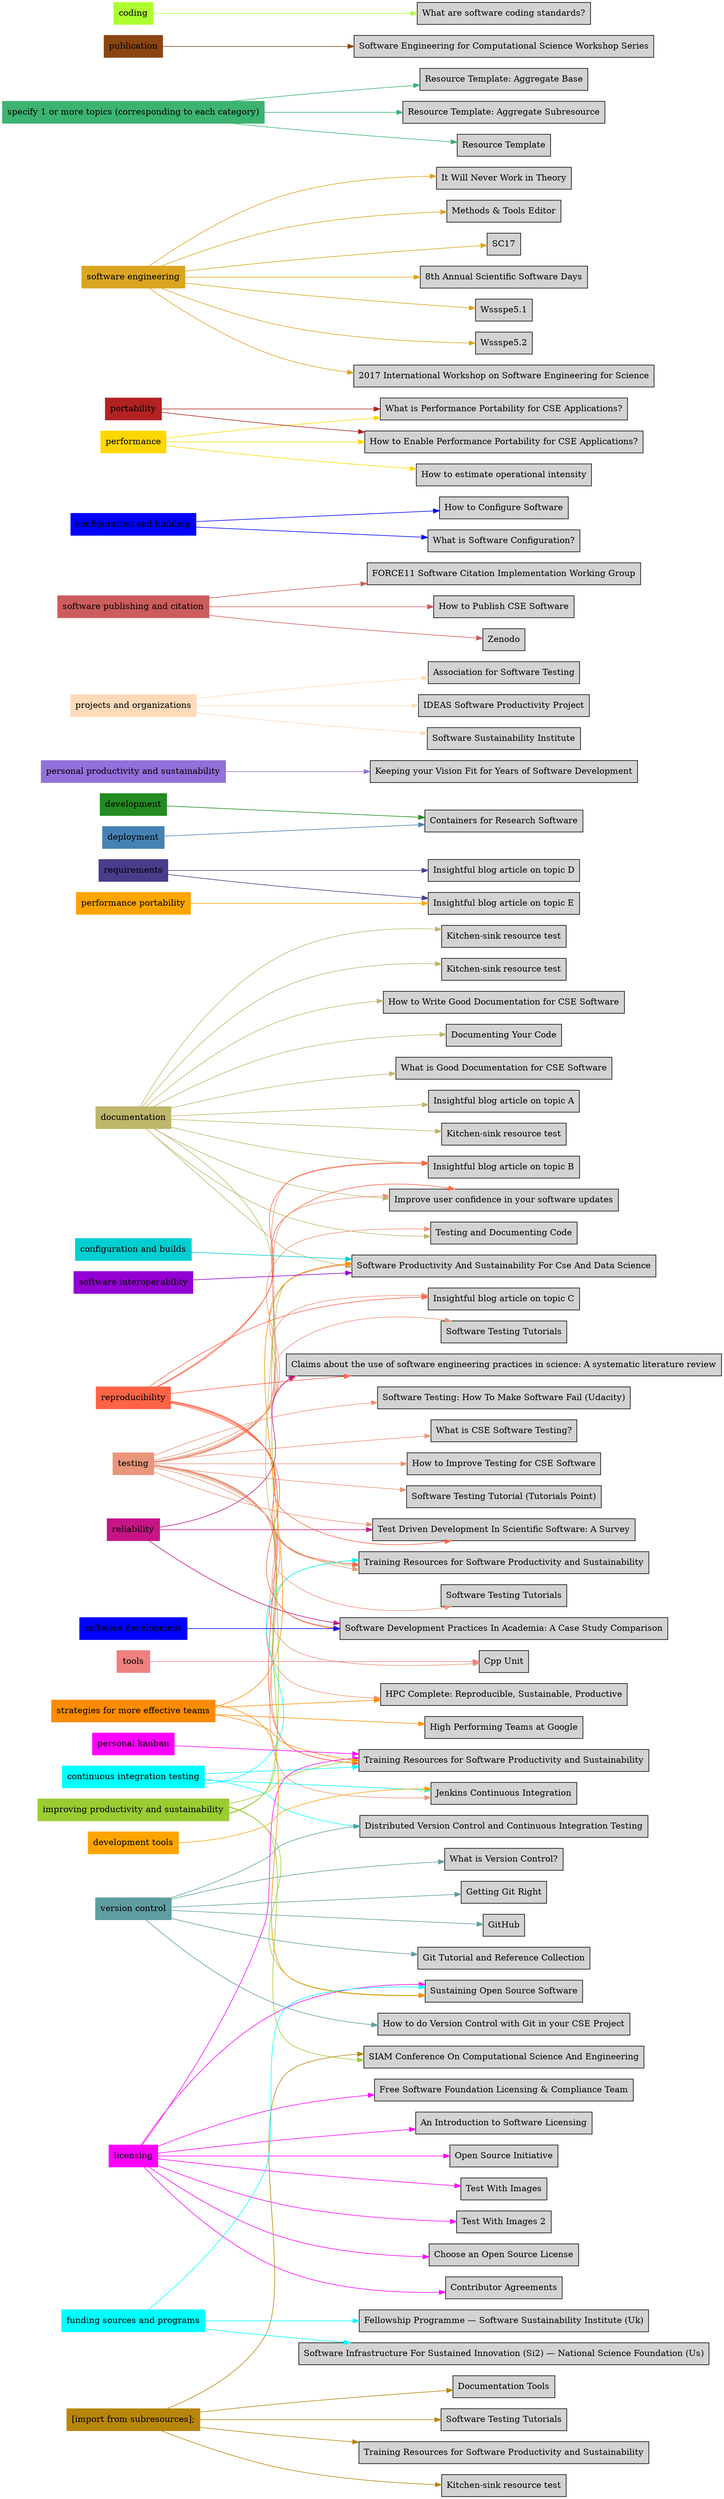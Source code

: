 digraph bettersoftware {
            rankdir = LR;
            ratio = fill;
            node [style=filled];
            node [shape = box];
"documentation" [colorscheme="svg" color="darkkhaki"];
"documentation" ->  "BlogArticleSkeletonA.md" [colorscheme="svg" color="darkkhaki"];
"BlogArticleSkeletonA.md" [label="Insightful blog article on topic A" URL="http://bss.parallactic.com/resources/insightful-blog-article-on-topic-a"];
"testing" [colorscheme="svg" color="darksalmon"];
"testing" ->  "BlogArticleSkeletonB.md" [colorscheme="svg" color="darksalmon"];
"BlogArticleSkeletonB.md" [label="Insightful blog article on topic B" URL="http://bss.parallactic.com/resources/insightful-blog-article-on-topic-b"];
"reproducibility" [colorscheme="svg" color="tomato"];
"reproducibility" ->  "BlogArticleSkeletonB.md" [colorscheme="svg" color="tomato"];
"BlogArticleSkeletonB.md" [label="Insightful blog article on topic B" URL="http://bss.parallactic.com/resources/insightful-blog-article-on-topic-b"];
"documentation" ->  "BlogArticleSkeletonB.md" [colorscheme="svg" color="darkkhaki"];
"BlogArticleSkeletonB.md" [label="Insightful blog article on topic B" URL="http://bss.parallactic.com/resources/insightful-blog-article-on-topic-b"];
"testing" ->  "BlogArticleSkeletonC.md" [colorscheme="svg" color="darksalmon"];
"BlogArticleSkeletonC.md" [label="Insightful blog article on topic C" URL="http://bss.parallactic.com/resources/insightful-blog-article-on-topic-c"];
"reproducibility" ->  "BlogArticleSkeletonC.md" [colorscheme="svg" color="tomato"];
"BlogArticleSkeletonC.md" [label="Insightful blog article on topic C" URL="http://bss.parallactic.com/resources/insightful-blog-article-on-topic-c"];
"requirements" [colorscheme="svg" color="darkslateblue"];
"requirements" ->  "BlogArticleSkeletonD.md" [colorscheme="svg" color="darkslateblue"];
"BlogArticleSkeletonD.md" [label="Insightful blog article on topic D" URL="http://bss.parallactic.com/resources/insightful-blog-article-on-topic-d"];
"requirements" ->  "BlogArticleSkeletonE.md" [colorscheme="svg" color="darkslateblue"];
"BlogArticleSkeletonE.md" [label="Insightful blog article on topic E" URL="http://bss.parallactic.com/resources/insightful-blog-article-on-topic-e"];
"performance portability" [colorscheme="svg" color="orange"];
"performance portability" ->  "BlogArticleSkeletonE.md" [colorscheme="svg" color="orange"];
"BlogArticleSkeletonE.md" [label="Insightful blog article on topic E" URL="http://bss.parallactic.com/resources/insightful-blog-article-on-topic-e"];
"testing" ->  "ImproveUserConfidenceInSwUpdates.md" [colorscheme="svg" color="darksalmon"];
"ImproveUserConfidenceInSwUpdates.md" [label="Improve user confidence in your software updates" URL="http://bss.parallactic.com/resources/improve-user-confidence-in-your-software-updates"];
"reproducibility" ->  "ImproveUserConfidenceInSwUpdates.md" [colorscheme="svg" color="tomato"];
"ImproveUserConfidenceInSwUpdates.md" [label="Improve user confidence in your software updates" URL="http://bss.parallactic.com/resources/improve-user-confidence-in-your-software-updates"];
"documentation" ->  "ImproveUserConfidenceInSwUpdates.md" [colorscheme="svg" color="darkkhaki"];
"ImproveUserConfidenceInSwUpdates.md" [label="Improve user confidence in your software updates" URL="http://bss.parallactic.com/resources/improve-user-confidence-in-your-software-updates"];
"development" [colorscheme="svg" color="forestgreen"];
"development" ->  "ContainersForResearchSw.md" [colorscheme="svg" color="forestgreen"];
"ContainersForResearchSw.md" [label="Containers for Research Software" URL="http://bss.parallactic.com/resources/containers-for-research-software"];
"deployment" [colorscheme="svg" color="steelblue"];
"deployment" ->  "ContainersForResearchSw.md" [colorscheme="svg" color="steelblue"];
"ContainersForResearchSw.md" [label="Containers for Research Software" URL="http://bss.parallactic.com/resources/containers-for-research-software"];
"personal productivity and sustainability" [colorscheme="svg" color="mediumpurple"];
"personal productivity and sustainability" ->  "VisionFitnessForSoftwareProductivity.md" [colorscheme="svg" color="mediumpurple"];
"VisionFitnessForSoftwareProductivity.md" [label="Keeping your Vision Fit for Years of Software Development" URL="http://bss.parallactic.com/resources/keeping-your-vision-fit-for-years-of-software-development"];
"projects and organizations" [colorscheme="svg" color="peachpuff"];
"projects and organizations" ->  "AssociationForSoftwareTesting.md" [colorscheme="svg" color="peachpuff"];
"AssociationForSoftwareTesting.md" [label="Association for Software Testing" URL="http://bss.parallactic.com/resources/association-for-software-testing"];
"improving productivity and sustainability" [colorscheme="svg" color="yellowgreen"];
"improving productivity and sustainability" ->  "BestPracticesForHPCSwDevelopersWebinarSeries.md" [colorscheme="svg" color="yellowgreen"];
"BestPracticesForHPCSwDevelopersWebinarSeries.md" [label="Training Resources for Software Productivity and Sustainability" URL="http://bss.parallactic.com/resources/training-resources-for-software-productivity-and-sustainability"];
"reproducibility" ->  "BestPracticesForHPCSwDevelopersWebinarSeries.md" [colorscheme="svg" color="tomato"];
"BestPracticesForHPCSwDevelopersWebinarSeries.md" [label="Training Resources for Software Productivity and Sustainability" URL="http://bss.parallactic.com/resources/training-resources-for-software-productivity-and-sustainability"];
"testing" ->  "BestPracticesForHPCSwDevelopersWebinarSeries.md" [colorscheme="svg" color="darksalmon"];
"BestPracticesForHPCSwDevelopersWebinarSeries.md" [label="Training Resources for Software Productivity and Sustainability" URL="http://bss.parallactic.com/resources/training-resources-for-software-productivity-and-sustainability"];
"continuous integration testing" [colorscheme="svg" color="aqua"];
"continuous integration testing" ->  "BestPracticesForHPCSwDevelopersWebinarSeries.md" [colorscheme="svg" color="aqua"];
"BestPracticesForHPCSwDevelopersWebinarSeries.md" [label="Training Resources for Software Productivity and Sustainability" URL="http://bss.parallactic.com/resources/training-resources-for-software-productivity-and-sustainability"];
"documentation" ->  "BestPracticesForHPCSwDevelopersWebinarSeries.md" [colorscheme="svg" color="darkkhaki"];
"BestPracticesForHPCSwDevelopersWebinarSeries.md" [label="Training Resources for Software Productivity and Sustainability" URL="http://bss.parallactic.com/resources/training-resources-for-software-productivity-and-sustainability"];
"licensing" [colorscheme="svg" color="fuchsia"];
"licensing" ->  "ChooseALicense.md" [colorscheme="svg" color="fuchsia"];
"ChooseALicense.md" [label="Choose an Open Source License" URL="http://bss.parallactic.com/resources/choose-an-open-source-license"];
"testing" ->  "ClaimsAboutSoftwareEnginScienceReview.md" [colorscheme="svg" color="darksalmon"];
"ClaimsAboutSoftwareEnginScienceReview.md" [label="Claims about the use of software engineering practices in science: A systematic literature review", URL="http://bss.parallactic.com/resources/claims-about-the-use-of-software-engineering-practices-in-science-a-systematic-literature-review"];
"reliability" [colorscheme="svg" color="mediumvioletred"];
"reliability" ->  "ClaimsAboutSoftwareEnginScienceReview.md" [colorscheme="svg" color="mediumvioletred"];
"reproducibility" ->  "ClaimsAboutSoftwareEnginScienceReview.md" [colorscheme="svg" color="tomato"];
"licensing" ->  "ContributorAgreements.md" [colorscheme="svg" color="fuchsia"];
"ContributorAgreements.md" [label="Contributor Agreements" URL="http://bss.parallactic.com/resources/contributor-agreements"];
"testing" ->  "CppUnit.md" [colorscheme="svg" color="darksalmon"];
"CppUnit.md" [label="Cpp Unit" URL="http://bss.parallactic.com/resources/cpp-unit"];
"tools" [colorscheme="svg" color="lightcoral"];
"tools" ->  "CppUnit.md" [colorscheme="svg" color="lightcoral"];
"improving productivity and sustainability" ->  "CseCollaborationThroughSoftwareImprovingProductivityAndSustainability.SIAM-CSE17.md" [colorscheme="svg" color="yellowgreen"];
"CseCollaborationThroughSoftwareImprovingProductivityAndSustainability.SIAM-CSE17.md" [label="Training Resources for Software Productivity and Sustainability" URL="http://bss.parallactic.com/resources/training-resources-for-software-productivity-and-sustainability"];
"reproducibility" ->  "CseCollaborationThroughSoftwareImprovingProductivityAndSustainability.SIAM-CSE17.md" [colorscheme="svg" color="tomato"];
"CseCollaborationThroughSoftwareImprovingProductivityAndSustainability.SIAM-CSE17.md" [label="Training Resources for Software Productivity and Sustainability" URL="http://bss.parallactic.com/resources/training-resources-for-software-productivity-and-sustainability"];
"testing" ->  "CseCollaborationThroughSoftwareImprovingProductivityAndSustainability.SIAM-CSE17.md" [colorscheme="svg" color="darksalmon"];
"CseCollaborationThroughSoftwareImprovingProductivityAndSustainability.SIAM-CSE17.md" [label="Training Resources for Software Productivity and Sustainability" URL="http://bss.parallactic.com/resources/training-resources-for-software-productivity-and-sustainability"];
"continuous integration testing" ->  "CseCollaborationThroughSoftwareImprovingProductivityAndSustainability.SIAM-CSE17.md" [colorscheme="svg" color="aqua"];
"CseCollaborationThroughSoftwareImprovingProductivityAndSustainability.SIAM-CSE17.md" [label="Training Resources for Software Productivity and Sustainability" URL="http://bss.parallactic.com/resources/training-resources-for-software-productivity-and-sustainability"];
"licensing" ->  "CseCollaborationThroughSoftwareImprovingProductivityAndSustainability.SIAM-CSE17.md" [colorscheme="svg" color="fuchsia"];
"CseCollaborationThroughSoftwareImprovingProductivityAndSustainability.SIAM-CSE17.md" [label="Training Resources for Software Productivity and Sustainability" URL="http://bss.parallactic.com/resources/training-resources-for-software-productivity-and-sustainability"];
"strategies for more effective teams" [colorscheme="svg" color="darkorange"];
"strategies for more effective teams" ->  "CseCollaborationThroughSoftwareImprovingProductivityAndSustainability.SIAM-CSE17.md" [colorscheme="svg" color="darkorange"];
"CseCollaborationThroughSoftwareImprovingProductivityAndSustainability.SIAM-CSE17.md" [label="Training Resources for Software Productivity and Sustainability" URL="http://bss.parallactic.com/resources/training-resources-for-software-productivity-and-sustainability"];
"personal kanban" [colorscheme="svg" color="fuchsia"];
"personal kanban" ->  "CseCollaborationThroughSoftwareImprovingProductivityAndSustainability.SIAM-CSE17.md" [colorscheme="svg" color="fuchsia"];
"CseCollaborationThroughSoftwareImprovingProductivityAndSustainability.SIAM-CSE17.md" [label="Training Resources for Software Productivity and Sustainability" URL="http://bss.parallactic.com/resources/training-resources-for-software-productivity-and-sustainability"];
"continuous integration testing" ->  "DistributedVersionControlAndContinuousIntegrationTesting.md" [colorscheme="svg" color="aqua"];
"DistributedVersionControlAndContinuousIntegrationTesting.md" [label="Distributed Version Control and Continuous Integration Testing" URL="http://bss.parallactic.com/resources/distributed-version-control-and-continuous-integration-testing"];
"version control" [colorscheme="svg" color="cadetblue"];
"version control" ->  "DistributedVersionControlAndContinuousIntegrationTesting.md" [colorscheme="svg" color="cadetblue"];
"DistributedVersionControlAndContinuousIntegrationTesting.md" [label="Distributed Version Control and Continuous Integration Testing" URL="http://bss.parallactic.com/resources/distributed-version-control-and-continuous-integration-testing"];
"documentation" ->  "DocumentationTools.Doxygen.md" [colorscheme="svg" color="darkkhaki"];
"DocumentationTools.Doxygen.md" [label="Kitchen-sink resource test" URL="http://bss.parallactic.com/resources/kitchen-sink-resource-test"];
"documentation" ->  "DocumentationTools.ReadTheDocs.md" [colorscheme="svg" color="darkkhaki"];
"DocumentationTools.ReadTheDocs.md" [label="Kitchen-sink resource test" URL="http://bss.parallactic.com/resources/kitchen-sink-resource-test"];
"documentation" ->  "DocumentationTools.Sphinx.md" [colorscheme="svg" color="darkkhaki"];
"DocumentationTools.Sphinx.md" [label="Kitchen-sink resource test" URL="http://bss.parallactic.com/resources/kitchen-sink-resource-test"];
"[import from subresources];" [colorscheme="svg" color="darkgoldenrod"];
"[import from subresources];" ->  "DocumentationTools.md" [colorscheme="svg" color="darkgoldenrod"];
"DocumentationTools.md" [label="Documentation Tools" URL="http://bss.parallactic.com/resources/documentation-tools"];
"software publishing and citation" [colorscheme="svg" color="indianred"];
"software publishing and citation" ->  "FORCE11SoftwareCitationImplementationWorkingGroup.md" [colorscheme="svg" color="indianred"];
"FORCE11SoftwareCitationImplementationWorkingGroup.md" [label="FORCE11 Software Citation Implementation Working Group" URL="http://bss.parallactic.com/resources/force11-software-citation-implementation-working-group"];
"licensing" ->  "FSFLicensingAndComplianceTeam.md" [colorscheme="svg" color="fuchsia"];
"FSFLicensingAndComplianceTeam.md" [label="Free Software Foundation Licensing & Compliance Team" URL="http://bss.parallactic.com/resources/free-software-foundation-licensing-compliance-team"]
"funding sources and programs" [colorscheme="svg" color="cyan"];
"funding sources and programs" ->  "FellowshipProgrammeSoftwareSustainabilityInstituteUK.md" [colorscheme="svg" color="cyan"];
"FellowshipProgrammeSoftwareSustainabilityInstituteUK.md" [label="Fellowship Programme — Software Sustainability Institute (Uk)" URL="http://bss.parallactic.com/resources/fellowship-programme-software-sustainability-institute-uk"];
"version control" ->  "GettingGitRight.md" [colorscheme="svg" color="cadetblue"];
"GettingGitRight.md" [label="Getting Git Right" URL="http://bss.parallactic.com/resources/getting-git-right"];
"version control" ->  "GitHub.md" [colorscheme="svg" color="cadetblue"];
"GitHub.md" [label="GitHub" URL="http://bss.parallactic.com/resources/git-hub"];
"version control" ->  "GitTutorialAndReferenceCollection.md" [colorscheme="svg" color="cadetblue"];
"GitTutorialAndReferenceCollection.md" [label="Git Tutorial and Reference Collection" URL="http://bss.parallactic.com/resources/git-tutorial-and-reference-collection"];
"strategies for more effective teams" ->  "GoogleHiPerfTeams.md" [colorscheme="svg" color="darkorange"];
"GoogleHiPerfTeams.md" [label="High Performing Teams at Google" URL="http://bss.parallactic.com/resources/high-performing-teams-at-google"];
"strategies for more effective teams" ->  "HerouxATPESC2016.md" [colorscheme="svg" color="darkorange"];
"HerouxATPESC2016.md" [label="HPC Complete: Reproducible, Sustainable, Productive" URL="http://bss.parallactic.com/resources/hpc-complete-reproducible-sustainable-productive"];
"testing" ->  "HerouxATPESC2016.md" [colorscheme="svg" color="darksalmon"];
"configuration and building" [colorscheme="svg" color="blue"];
"configuration and building" ->  "HowToConfigureSw.md" [colorscheme="svg" color="blue"];
"HowToConfigureSw.md" [label="How to Configure Software" URL="http://bss.parallactic.com/resources/how-to-configure-software"];
"version control" ->  "HowToDoVersionControlWithGitInYourCseProject.md" [colorscheme="svg" color="cadetblue"];
"HowToDoVersionControlWithGitInYourCseProject.md" [label="How to do Version Control with Git in your CSE Project" URL="http://bss.parallactic.com/resources/how-to-do-version-control-with-git-in-your-cse-project"];
"performance" [colorscheme="svg" color="gold"];
"performance" ->  "HowToEnablePerfPortabilityForCseApps.md" [colorscheme="svg" color="gold"];
"HowToEnablePerfPortabilityForCseApps.md" [label="How to Enable Performance Portability for CSE Applications?" URL="http://bss.parallactic.com/resources/how-to-enable-performance-portability-for-cse-applications?"];
"portability" [colorscheme="svg" color="firebrick"];
"portability" ->  "HowToEnablePerfPortabilityForCseApps.md" [colorscheme="svg" color="firebrick"];
"HowToEnablePerfPortabilityForCseApps.md" [label="How to Enable Performance Portability for CSE Applications?" URL="http://bss.parallactic.com/resources/how-to-enable-performance-portability-for-cse-applications?"];
"performance" ->  "HowToEstimateOperationalIntensity.md" [colorscheme="svg" color="gold"];
"HowToEstimateOperationalIntensity.md" [label="How to estimate operational intensity" URL="http://bss.parallactic.com/resources/how-to-estimate-operational-intensity"];
"testing" ->  "HowToImproveTestingForCseSw.md" [colorscheme="svg" color="darksalmon"];
"HowToImproveTestingForCseSw.md" [label="How to Improve Testing for CSE Software" URL="http://bss.parallactic.com/resources/how-to-improve-testing-for-cse-software"];
"software publishing and citation" ->  "HowToPublishCseSw.md" [colorscheme="svg" color="indianred"];
"HowToPublishCseSw.md" [label="How to Publish CSE Software" URL="http://bss.parallactic.com/resources/how-to-publish-cse-software"];"documentation" ->  "HowToWriteGoodDocumentation.md" [colorscheme="svg" color="darkkhaki"];
"HowToWriteGoodDocumentation.md" [label="How to Write Good Documentation for CSE Software" URL="http://bss.parallactic.com/resources/how-to-write-good-documentation-for-cse-software"];
"projects and organizations" ->  "IDEASSoftwareProductivityProject.md" [colorscheme="svg" color="peachpuff"];
"IDEASSoftwareProductivityProject.md" [label="IDEAS Software Productivity Project" URL="http://bss.parallactic.com/resources/ideas-software-productivity-project"];
"licensing" ->  "IntroToSoftwareLicensing.md" [colorscheme="svg" color="fuchsia"];
"IntroToSoftwareLicensing.md" [label="An Introduction to Software Licensing" URL="http://bss.parallactic.com/resources/an-introduction-to-software-licensing"];
"software engineering" [colorscheme="svg" color="goldenrod"];
"software engineering" ->  "ItWillNeverWorkInTheory.md" [colorscheme="svg" color="goldenrod"];
"ItWillNeverWorkInTheory.md" [label="It Will Never Work in Theory" URL="http://bss.parallactic.com/resources/it-will-never-work-in-theory"];
"testing" ->  "JenkinsCI.md" [colorscheme="svg" color="darksalmon"];
"JenkinsCI.md" [label="Jenkins Continuous Integration" URL="http://bss.parallactic.com/resources/jenkins-continuous-integration"];
"continuous integration testing" ->  "JenkinsCI.md" [colorscheme="svg" color="aqua"];
"JenkinsCI.md" [label="Jenkins Continuous Integration" URL="http://bss.parallactic.com/resources/jenkins-continuous-integration"];
"development tools" [colorscheme="svg" color="orange"];
"development tools" ->  "JenkinsCI.md" [colorscheme="svg" color="orange"];
"JenkinsCI.md" [label="Jenkins Continuous Integration" URL="http://bss.parallactic.com/resources/jenkins-continuous-integration"];
"documentation" ->  "KlinvexATPESC2016.md" [colorscheme="svg" color="darkkhaki"];
"KlinvexATPESC2016.md" [label="Documenting Your Code" URL="http://bss.parallactic.com/resources/documenting-your-code"];
"software engineering" ->  "MethodsAndToolsEditor.md" [colorscheme="svg" color="goldenrod"];
"MethodsAndToolsEditor.md" [label="Methods & Tools Editor" URL="http://bss.parallactic.com/resources/methods-tools-editor"];
"improving productivity and sustainability" ->  "OSSSustainabilityResources.md" [colorscheme="svg" color="yellowgreen"];
"OSSSustainabilityResources.md" [label="Sustaining Open Source Software" URL="http://bss.parallactic.com/resources/sustaining-open-source-software"];
"licensing" ->  "OSSSustainabilityResources.md" [colorscheme="svg" color="fuchsia"];
"OSSSustainabilityResources.md" [label="Sustaining Open Source Software" URL="http://bss.parallactic.com/resources/sustaining-open-source-software"];
"strategies for more effective teams" ->  "OSSSustainabilityResources.md" [colorscheme="svg" color="darkorange"];
"OSSSustainabilityResources.md" [label="Sustaining Open Source Software" URL="http://bss.parallactic.com/resources/sustaining-open-source-software"];
"funding sources and programs" ->  "OSSSustainabilityResources.md" [colorscheme="svg" color="cyan"];
"OSSSustainabilityResources.md" [label="Sustaining Open Source Software" URL="http://bss.parallactic.com/resources/sustaining-open-source-software"];
"licensing" ->  "OpenSourceInitiative.md" [colorscheme="svg" color="fuchsia"];
"OpenSourceInitiative.md" [label="Open Source Initiative" URL="http://bss.parallactic.com/resources/open-source-initiative"];
"specify 1 or more topics (corresponding to each category)" [colorscheme="svg" color="mediumseagreen"];
"specify 1 or more topics (corresponding to each category)" ->  "ResourceTemplate.AggregateBase.md" [colorscheme="svg" color="mediumseagreen"];
"ResourceTemplate.AggregateBase.md" [label="Resource Template: Aggregate Base", URL="http://bss.parallactic.com/resources/resource-template-aggregate-base"]
"specify 1 or more topics (corresponding to each category)" ->  "ResourceTemplate.AggregateSubresource.md" [colorscheme="svg" color="mediumseagreen"];
"ResourceTemplate.AggregateSubresource.md" [label="Resource Template: Aggregate Subresource" URL="http://bss.parallactic.com/resources/resource-template-aggregate-subresource"]
"specify 1 or more topics (corresponding to each category)" ->  "ResourceTemplate.Basic.md" [colorscheme="svg" color="mediumseagreen"];
"ResourceTemplate.Basic.md" [label="Resource Template" URL="http://bss.parallactic.com/resources/resource-template"];
"testing" ->  "SoftwareDevelopmentPracticesInAcademiaACaseStudyComparison.md" [colorscheme="svg" color="darksalmon"];
"reliability" ->  "SoftwareDevelopmentPracticesInAcademiaACaseStudyComparison.md" [colorscheme="svg" color="mediumvioletred"];
"reproducibility" ->  "SoftwareDevelopmentPracticesInAcademiaACaseStudyComparison.md" [colorscheme="svg" color="tomato"];
"software development" [colorscheme="svg" color="blue"];
"software development" ->  "SoftwareDevelopmentPracticesInAcademiaACaseStudyComparison.md" [colorscheme="svg" color="blue"];
"SoftwareDevelopmentPracticesInAcademiaACaseStudyComparison.md" [label="Software Development Practices In Academia: A Case Study Comparison", URL="http://bss.parallactic.com/resources/software-development-practices-in-academia-a-case-study-comparison"];
"funding sources and programs" ->  "SoftwareInfrastructureForSustainedInnovationSI2NationalScienceFoundationUS.md" [colorscheme="svg" color="cyan"];
"SoftwareInfrastructureForSustainedInnovationSI2NationalScienceFoundationUS.md" [label="Software Infrastructure For Sustained Innovation (Si2) — National Science Foundation (Us)" URL="http://bss.parallactic.com/resources/software-infrastructure-for-sustained-innovation-si2-national-science-foundation-us"];
"projects and organizations" ->  "SoftwareSustainabilityInstitute.md" [colorscheme="svg" color="peachpuff"];
"SoftwareSustainabilityInstitute.md" [label="Software Sustainability Institute" URL="http://bss.parallactic.com/resources/software-sustainability-institute"];
"publication" [colorscheme="svg" color="saddlebrown"];
"publication" ->  "SwEngForComputationalScienceWorkshopSeries.md" [colorscheme="svg" color="saddlebrown"];
"SwEngForComputationalScienceWorkshopSeries.md" [label="Software Engineering for Computational Science Workshop Series" URL="http://bss.parallactic.com/resources/software-engineering-for-computational-science-workshop-series"];
"improving productivity and sustainability" ->  "SwProductivityAndSustainabilityForCseAndDataScience.SIAM-CSE17.md" [colorscheme="svg" color="yellowgreen"];
"SwProductivityAndSustainabilityForCseAndDataScience.SIAM-CSE17.md" [label="Software Productivity And Sustainability For Cse And Data Science" URL="http://bss.parallactic.com/events/siam-conference-on-computational-science-and-engineering-cse17 "]
"configuration and builds" [colorscheme="svg" color="darkturquoise"];
"configuration and builds" ->  "SwProductivityAndSustainabilityForCseAndDataScience.SIAM-CSE17.md" [colorscheme="svg" color="darkturquoise"];
"testing" ->  "SwProductivityAndSustainabilityForCseAndDataScience.SIAM-CSE17.md" [colorscheme="svg" color="darksalmon"];
"documentation" ->  "SwProductivityAndSustainabilityForCseAndDataScience.SIAM-CSE17.md" [colorscheme="svg" color="darkkhaki"];
"software interoperability" [colorscheme="svg" color="darkviolet"];
"software interoperability" ->  "SwProductivityAndSustainabilityForCseAndDataScience.SIAM-CSE17.md" [colorscheme="svg" color="darkviolet"];
"strategies for more effective teams" ->  "SwProductivityAndSustainabilityForCseAndDataScience.SIAM-CSE17.md" [colorscheme="svg" color="darkorange"];
"testing" ->  "SwTestingTutorialTutorialsPoint.md" [colorscheme="svg" color="darksalmon"];
"SwTestingTutorialTutorialsPoint.md" [label="Software Testing Tutorial (Tutorials Point)" URL="http://bss.parallactic.com/resources/software-testing-tutorial-tutorials-point"];
"testing" ->  "SwTestingTutorials.Cse.md" [colorscheme="svg" color="darksalmon"];
"SwTestingTutorials.Cse.md" [label="Software Testing Tutorials" URL="http://bss.parallactic.com/resources/software-testing-tutorials"];
"testing" ->  "SwTestingTutorials.General.md" [colorscheme="svg" color="darksalmon"];
"SwTestingTutorials.General.md" [label="Software Testing Tutorials" URL="http://bss.parallactic.com/resources/software-testing-tutorials"];
"[import from subresources];" ->  "SwTestingTutorials.md" [colorscheme="svg" color="darkgoldenrod"];
"SwTestingTutorials.md" [label="Software Testing Tutorials" URL="http://bss.parallactic.com/resources/software-testing-tutorials"];
"testing" ->  "SwTestingUdacity.md" [colorscheme="svg" color="darksalmon"];
"SwTestingUdacity.md" [label="Software Testing: How To Make Software Fail (Udacity)" URL="http://bss.parallactic.com/resources/software-testing-how-to-make-software-fail-udacity"];
"testing" ->  "TestDrivenDevptInScientificSwASurvey.md" [colorscheme="svg" color="darksalmon"];
"TestDrivenDevptInScientificSwASurvey.md" [label="Test Driven Development In Scientific Software: A Survey" URL="http://bss.parallactic.com/resources/test-driven-development-in-scientific-software-a-survey"];
"reliability" ->  "TestDrivenDevptInScientificSwASurvey.md" [colorscheme="svg" color="mediumvioletred"];
"reproducibility" ->  "TestDrivenDevptInScientificSwASurvey.md" [colorscheme="svg" color="tomato"];
"licensing" ->  "TestImages.md" [colorscheme="svg" color="fuchsia"];
"TestImages.md" [label="Test With Images" URL="http://bss.parallactic.com/resources/test-with-images"];
"licensing" ->  "TestImages2.md" [colorscheme="svg" color="fuchsia"];
"TestImages2.md" [label="Test With Images 2\n" URL="http://bss.parallactic.com/resources/test-with-images-2 "];
"testing" ->  "TestingAndDocumentingCode.md" [colorscheme="svg" color="darksalmon"];
"TestingAndDocumentingCode.md" [label="Testing and Documenting Code" URL="http://bss.parallactic.com/resources/testing-and-documenting-code"];
"documentation" ->  "TestingAndDocumentingCode.md" [colorscheme="svg" color="darkkhaki"];
"TestingAndDocumentingCode.md" [label="Testing and Documenting Code" URL="http://bss.parallactic.com/resources/testing-and-documenting-code"];
"[import from subresources];" ->  "Training.ProductivityAndSustainability.md" [colorscheme="svg" color="darkgoldenrod"];
"Training.ProductivityAndSustainability.md" [label="Training Resources for Software Productivity and Sustainability" URL="http://bss.parallactic.com/resources/training-resources-for-software-productivity-and-sustainability"];
"coding" [colorscheme="svg" color="greenyellow"];
"coding" ->  "WhatAreSwCodingStandards.md" [colorscheme="svg" color="greenyellow"];
"WhatAreSwCodingStandards.md" [label="What are software coding standards?" URL="http://bss.parallactic.com/resources/what-are-software-coding-standards?"];
"testing" ->  "WhatIsCseSwTesting.md" [colorscheme="svg" color="darksalmon"];
"WhatIsCseSwTesting.md" [label="What is CSE Software Testing?" URL="http://bss.parallactic.com/resources/what-is-cse-software-testing?"];
"documentation" ->  "WhatIsGoodDocumentation.md" [colorscheme="svg" color="darkkhaki"];
"WhatIsGoodDocumentation.md" [label="What is Good Documentation for CSE Software" URL="http://bss.parallactic.com/resources/what-is-good-documentation-for-cse-software"];
"performance" ->  "WhatIsPerfPortabilityForCseApps.md" [colorscheme="svg" color="gold"];
"WhatIsPerfPortabilityForCseApps.md" [label="What is Performance Portability for CSE Applications?" URL="http://bss.parallactic.com/resources/what-is-performance-portability-for-cse-applications?"];
"portability" ->  "WhatIsPerfPortabilityForCseApps.md" [colorscheme="svg" color="firebrick"];
"WhatIsPerfPortabilityForCseApps.md" [label="What is Performance Portability for CSE Applications?" URL="http://bss.parallactic.com/resources/what-is-performance-portability-for-cse-applications?"];
"configuration and building" ->  "WhatIsSwConfiguration.md" [colorscheme="svg" color="blue"];
"WhatIsSwConfiguration.md" [label="What is Software Configuration?" URL="http://bss.parallactic.com/resources/what-is-software-configuration?"];
"version control" ->  "WhatIsVersionControl.md" [colorscheme="svg" color="cadetblue"];
"WhatIsVersionControl.md" [label="What is Version Control?" URL="http://bss.parallactic.com/resources/what-is-version-control?"];
"software publishing and citation" ->  "Zenodo.md" [colorscheme="svg" color="indianred"];
"Zenodo.md" [label="Zenodo" URL="http://bss.parallactic.com/resources/zenodo"];
"[import from subresources];" ->  "kitchen-sink-TEST.md" [colorscheme="svg" color="darkgoldenrod"];
"kitchen-sink-TEST.md" [label="Kitchen-sink resource test" URL="http://bss.parallactic.com/resources/kitchen-sink-resource-test"];
"software engineering" ->  "Conference.SC17.md" [colorscheme="svg" color="goldenrod"];
"Conference.SC17.md" [label="SC17" URL="http://bss.parallactic.com/events/sc17"];
"improving productivity and sustainability" ->  "Conference.SIAM-CSE17.md" [colorscheme="svg" color="yellowgreen"];
"[import from subresources];" ->  "Conference.SIAM-CSE17.md" [colorscheme="svg" color="darkgoldenrod"];
"Conference.SIAM-CSE17.md" [label="SIAM Conference On Computational Science And Engineering" URL="http://bss.parallactic.com/events/siam-conference-on-computational-science-and-engineering-cse17 "]
"software engineering" ->  "Conference.ScientificSoftwareDays17.md" [colorscheme="svg" color="goldenrod"];
"Conference.ScientificSoftwareDays17.md" [label="8th Annual Scientific Software Days" URL="http://bss.parallactic.com/resources/8th-annual-scientific-software-days"];
"WSSSPE5.1.md" [label="Wssspe5.1" URL="http://bss.parallactic.com/events/wssspe5-1"];
"software engineering" ->  "WSSSPE5.1.md" [colorscheme="svg" color="goldenrod"];
"software engineering" ->  "WSSSPE5.2.md" [colorscheme="svg" color="goldenrod"];
"WSSSPE5.2.md" [label="Wssspe5.2\n" URL="http://bss.parallactic.com/events/wssspe5-2 "];
"software engineering" ->  "Workshop.SE4Science17.md" [colorscheme="svg" color="goldenrod"];
"Workshop.SE4Science17.md" [label="2017 International Workshop on Software Engineering for Science" URL="http://bss.parallactic.com/resources/2017-international-workshop-on-software-engineering-for-science"];
}